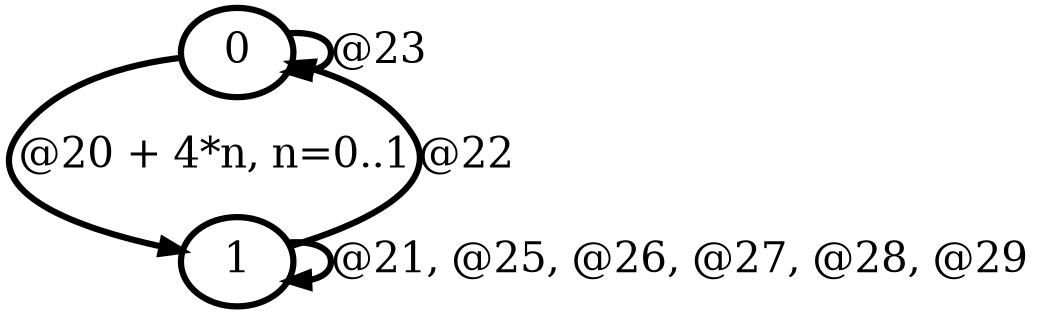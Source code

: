 digraph G {
        node [style=rounded, penwidth=3, fontsize=20, shape=oval];
        "0" -> "1" [label="@20 + 4*n, n=0..1", color=black,arrowsize=1,style=bold,penwidth=3,fontsize=20];
"1" -> "1" [label="@21, @25, @26, @27, @28, @29", color=black,arrowsize=1,style=bold,penwidth=3,fontsize=20];
"1" -> "0" [label="@22", color=black,arrowsize=1,style=bold,penwidth=3,fontsize=20];
"0" -> "0" [label="@23", color=black,arrowsize=1,style=bold,penwidth=3,fontsize=20];
}
